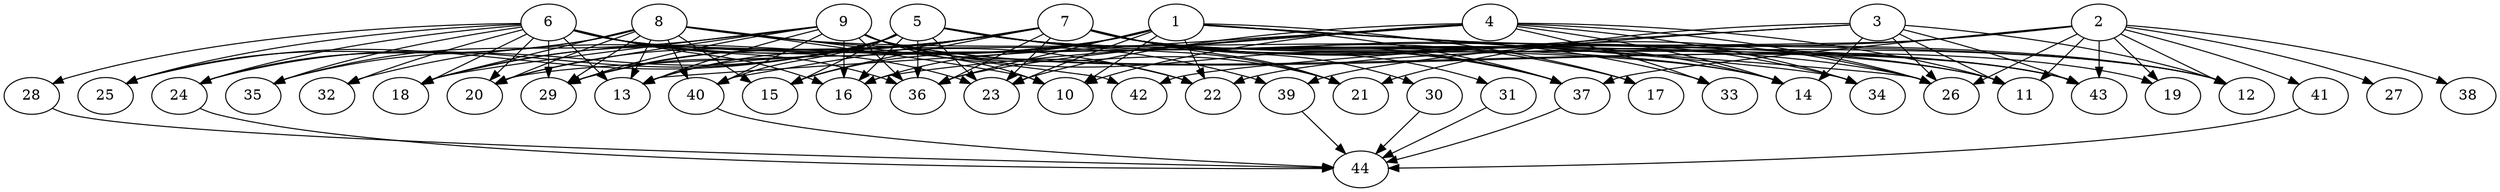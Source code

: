 // DAG (tier=3-complex, mode=compute, n=44, ccr=0.498, fat=0.835, density=0.660, regular=0.384, jump=0.303, mindata=1048576, maxdata=16777216)
// DAG automatically generated by daggen at Sun Aug 24 16:33:35 2025
// /home/ermia/Project/Environments/daggen/bin/daggen --dot --ccr 0.498 --fat 0.835 --regular 0.384 --density 0.660 --jump 0.303 --mindata 1048576 --maxdata 16777216 -n 44 
digraph G {
  1 [size="1123876616259984768", alpha="0.11", expect_size="561938308129992384"]
  1 -> 10 [size ="801208776261632"]
  1 -> 12 [size ="801208776261632"]
  1 -> 15 [size ="801208776261632"]
  1 -> 16 [size ="801208776261632"]
  1 -> 17 [size ="801208776261632"]
  1 -> 18 [size ="801208776261632"]
  1 -> 22 [size ="801208776261632"]
  1 -> 23 [size ="801208776261632"]
  1 -> 26 [size ="801208776261632"]
  1 -> 29 [size ="801208776261632"]
  1 -> 34 [size ="801208776261632"]
  1 -> 36 [size ="801208776261632"]
  1 -> 37 [size ="801208776261632"]
  1 -> 43 [size ="801208776261632"]
  2 [size="1811250942736425025536", alpha="0.01", expect_size="905625471368212512768"]
  2 -> 11 [size ="1188709508579328"]
  2 -> 12 [size ="1188709508579328"]
  2 -> 19 [size ="1188709508579328"]
  2 -> 20 [size ="1188709508579328"]
  2 -> 22 [size ="1188709508579328"]
  2 -> 26 [size ="1188709508579328"]
  2 -> 27 [size ="1188709508579328"]
  2 -> 37 [size ="1188709508579328"]
  2 -> 38 [size ="1188709508579328"]
  2 -> 41 [size ="1188709508579328"]
  2 -> 43 [size ="1188709508579328"]
  3 [size="81229114142558864", alpha="0.15", expect_size="40614557071279432"]
  3 -> 11 [size ="1441987630727168"]
  3 -> 12 [size ="1441987630727168"]
  3 -> 14 [size ="1441987630727168"]
  3 -> 21 [size ="1441987630727168"]
  3 -> 26 [size ="1441987630727168"]
  3 -> 39 [size ="1441987630727168"]
  3 -> 42 [size ="1441987630727168"]
  3 -> 43 [size ="1441987630727168"]
  4 [size="456618382922350592000", alpha="0.12", expect_size="228309191461175296000"]
  4 -> 10 [size ="474379137843200"]
  4 -> 11 [size ="474379137843200"]
  4 -> 13 [size ="474379137843200"]
  4 -> 14 [size ="474379137843200"]
  4 -> 16 [size ="474379137843200"]
  4 -> 23 [size ="474379137843200"]
  4 -> 26 [size ="474379137843200"]
  4 -> 33 [size ="474379137843200"]
  4 -> 34 [size ="474379137843200"]
  4 -> 36 [size ="474379137843200"]
  5 [size="346634844681273344000", alpha="0.04", expect_size="173317422340636672000"]
  5 -> 11 [size ="394764537036800"]
  5 -> 12 [size ="394764537036800"]
  5 -> 13 [size ="394764537036800"]
  5 -> 14 [size ="394764537036800"]
  5 -> 15 [size ="394764537036800"]
  5 -> 16 [size ="394764537036800"]
  5 -> 17 [size ="394764537036800"]
  5 -> 21 [size ="394764537036800"]
  5 -> 23 [size ="394764537036800"]
  5 -> 24 [size ="394764537036800"]
  5 -> 25 [size ="394764537036800"]
  5 -> 29 [size ="394764537036800"]
  5 -> 33 [size ="394764537036800"]
  5 -> 35 [size ="394764537036800"]
  5 -> 36 [size ="394764537036800"]
  5 -> 37 [size ="394764537036800"]
  5 -> 40 [size ="394764537036800"]
  6 [size="50668041925838512", alpha="0.07", expect_size="25334020962919256"]
  6 -> 13 [size ="842892163678208"]
  6 -> 14 [size ="842892163678208"]
  6 -> 16 [size ="842892163678208"]
  6 -> 18 [size ="842892163678208"]
  6 -> 20 [size ="842892163678208"]
  6 -> 22 [size ="842892163678208"]
  6 -> 23 [size ="842892163678208"]
  6 -> 24 [size ="842892163678208"]
  6 -> 25 [size ="842892163678208"]
  6 -> 26 [size ="842892163678208"]
  6 -> 28 [size ="842892163678208"]
  6 -> 29 [size ="842892163678208"]
  6 -> 32 [size ="842892163678208"]
  6 -> 35 [size ="842892163678208"]
  6 -> 36 [size ="842892163678208"]
  7 [size="871215914762939400192", alpha="0.17", expect_size="435607957381469700096"]
  7 -> 12 [size ="729749580152832"]
  7 -> 13 [size ="729749580152832"]
  7 -> 14 [size ="729749580152832"]
  7 -> 15 [size ="729749580152832"]
  7 -> 18 [size ="729749580152832"]
  7 -> 20 [size ="729749580152832"]
  7 -> 21 [size ="729749580152832"]
  7 -> 23 [size ="729749580152832"]
  7 -> 26 [size ="729749580152832"]
  7 -> 29 [size ="729749580152832"]
  7 -> 30 [size ="729749580152832"]
  7 -> 31 [size ="729749580152832"]
  7 -> 32 [size ="729749580152832"]
  7 -> 34 [size ="729749580152832"]
  7 -> 36 [size ="729749580152832"]
  7 -> 37 [size ="729749580152832"]
  7 -> 40 [size ="729749580152832"]
  7 -> 43 [size ="729749580152832"]
  8 [size="31872309159349048", alpha="0.01", expect_size="15936154579674524"]
  8 -> 10 [size ="543872916652032"]
  8 -> 11 [size ="543872916652032"]
  8 -> 13 [size ="543872916652032"]
  8 -> 15 [size ="543872916652032"]
  8 -> 18 [size ="543872916652032"]
  8 -> 20 [size ="543872916652032"]
  8 -> 24 [size ="543872916652032"]
  8 -> 25 [size ="543872916652032"]
  8 -> 29 [size ="543872916652032"]
  8 -> 39 [size ="543872916652032"]
  8 -> 40 [size ="543872916652032"]
  8 -> 42 [size ="543872916652032"]
  9 [size="330867581171567232", alpha="0.00", expect_size="165433790585783616"]
  9 -> 10 [size ="265043446857728"]
  9 -> 13 [size ="265043446857728"]
  9 -> 16 [size ="265043446857728"]
  9 -> 18 [size ="265043446857728"]
  9 -> 19 [size ="265043446857728"]
  9 -> 20 [size ="265043446857728"]
  9 -> 21 [size ="265043446857728"]
  9 -> 22 [size ="265043446857728"]
  9 -> 29 [size ="265043446857728"]
  9 -> 35 [size ="265043446857728"]
  9 -> 36 [size ="265043446857728"]
  9 -> 37 [size ="265043446857728"]
  9 -> 40 [size ="265043446857728"]
  9 -> 43 [size ="265043446857728"]
  10 [size="249242441468620896", alpha="0.03", expect_size="124621220734310448"]
  11 [size="35828168536251132", alpha="0.08", expect_size="17914084268125566"]
  12 [size="858490558742806144", alpha="0.19", expect_size="429245279371403072"]
  13 [size="184554332392259584000", alpha="0.18", expect_size="92277166196129792000"]
  14 [size="181484541979222081536", alpha="0.17", expect_size="90742270989611040768"]
  15 [size="1886220329121906176", alpha="0.08", expect_size="943110164560953088"]
  16 [size="25971362605471629312", alpha="0.08", expect_size="12985681302735814656"]
  17 [size="34196466705172680", alpha="0.16", expect_size="17098233352586340"]
  18 [size="26513922459353219072", alpha="0.02", expect_size="13256961229676609536"]
  19 [size="1283191853715577372672", alpha="0.04", expect_size="641595926857788686336"]
  20 [size="122165938024539904", alpha="0.08", expect_size="61082969012269952"]
  21 [size="42090838106782960", alpha="0.04", expect_size="21045419053391480"]
  22 [size="2458580724874516480", alpha="0.14", expect_size="1229290362437258240"]
  23 [size="2117349152428916736000", alpha="0.17", expect_size="1058674576214458368000"]
  24 [size="2541951555830447104", alpha="0.05", expect_size="1270975777915223552"]
  24 -> 44 [size ="1513010443059200"]
  25 [size="644628619792528441344", alpha="0.12", expect_size="322314309896264220672"]
  26 [size="1421089210155312", alpha="0.16", expect_size="710544605077656"]
  27 [size="40545598779240640", alpha="0.00", expect_size="20272799389620320"]
  28 [size="2353027594734069088256", alpha="0.13", expect_size="1176513797367034544128"]
  28 -> 44 [size ="1415276625133568"]
  29 [size="469303213926127763456", alpha="0.04", expect_size="234651606963063881728"]
  30 [size="616297118071201920", alpha="0.01", expect_size="308148559035600960"]
  30 -> 44 [size ="244159034163200"]
  31 [size="2318142792372128256", alpha="0.08", expect_size="1159071396186064128"]
  31 -> 44 [size ="802028804636672"]
  32 [size="475502629474379456", alpha="0.19", expect_size="237751314737189728"]
  33 [size="92555479745158384", alpha="0.02", expect_size="46277739872579192"]
  34 [size="30500140964460516", alpha="0.13", expect_size="15250070482230258"]
  35 [size="42065913114452088", alpha="0.06", expect_size="21032956557226044"]
  36 [size="932537499213954", alpha="0.11", expect_size="466268749606977"]
  37 [size="93064066412504944", alpha="0.03", expect_size="46532033206252472"]
  37 -> 44 [size ="1736322477719552"]
  38 [size="2210861042129295616", alpha="0.05", expect_size="1105430521064647808"]
  39 [size="11391468910136310", alpha="0.01", expect_size="5695734455068155"]
  39 -> 44 [size ="855552460587008"]
  40 [size="181189285190119194624", alpha="0.04", expect_size="90594642595059597312"]
  40 -> 44 [size ="256160204587008"]
  41 [size="82096940112197968", alpha="0.15", expect_size="41048470056098984"]
  41 -> 44 [size ="2174681201246208"]
  42 [size="34668795544628608", alpha="0.06", expect_size="17334397772314304"]
  43 [size="1977410458359320", alpha="0.07", expect_size="988705229179660"]
  44 [size="51232144676295278592", alpha="0.01", expect_size="25616072338147639296"]
}